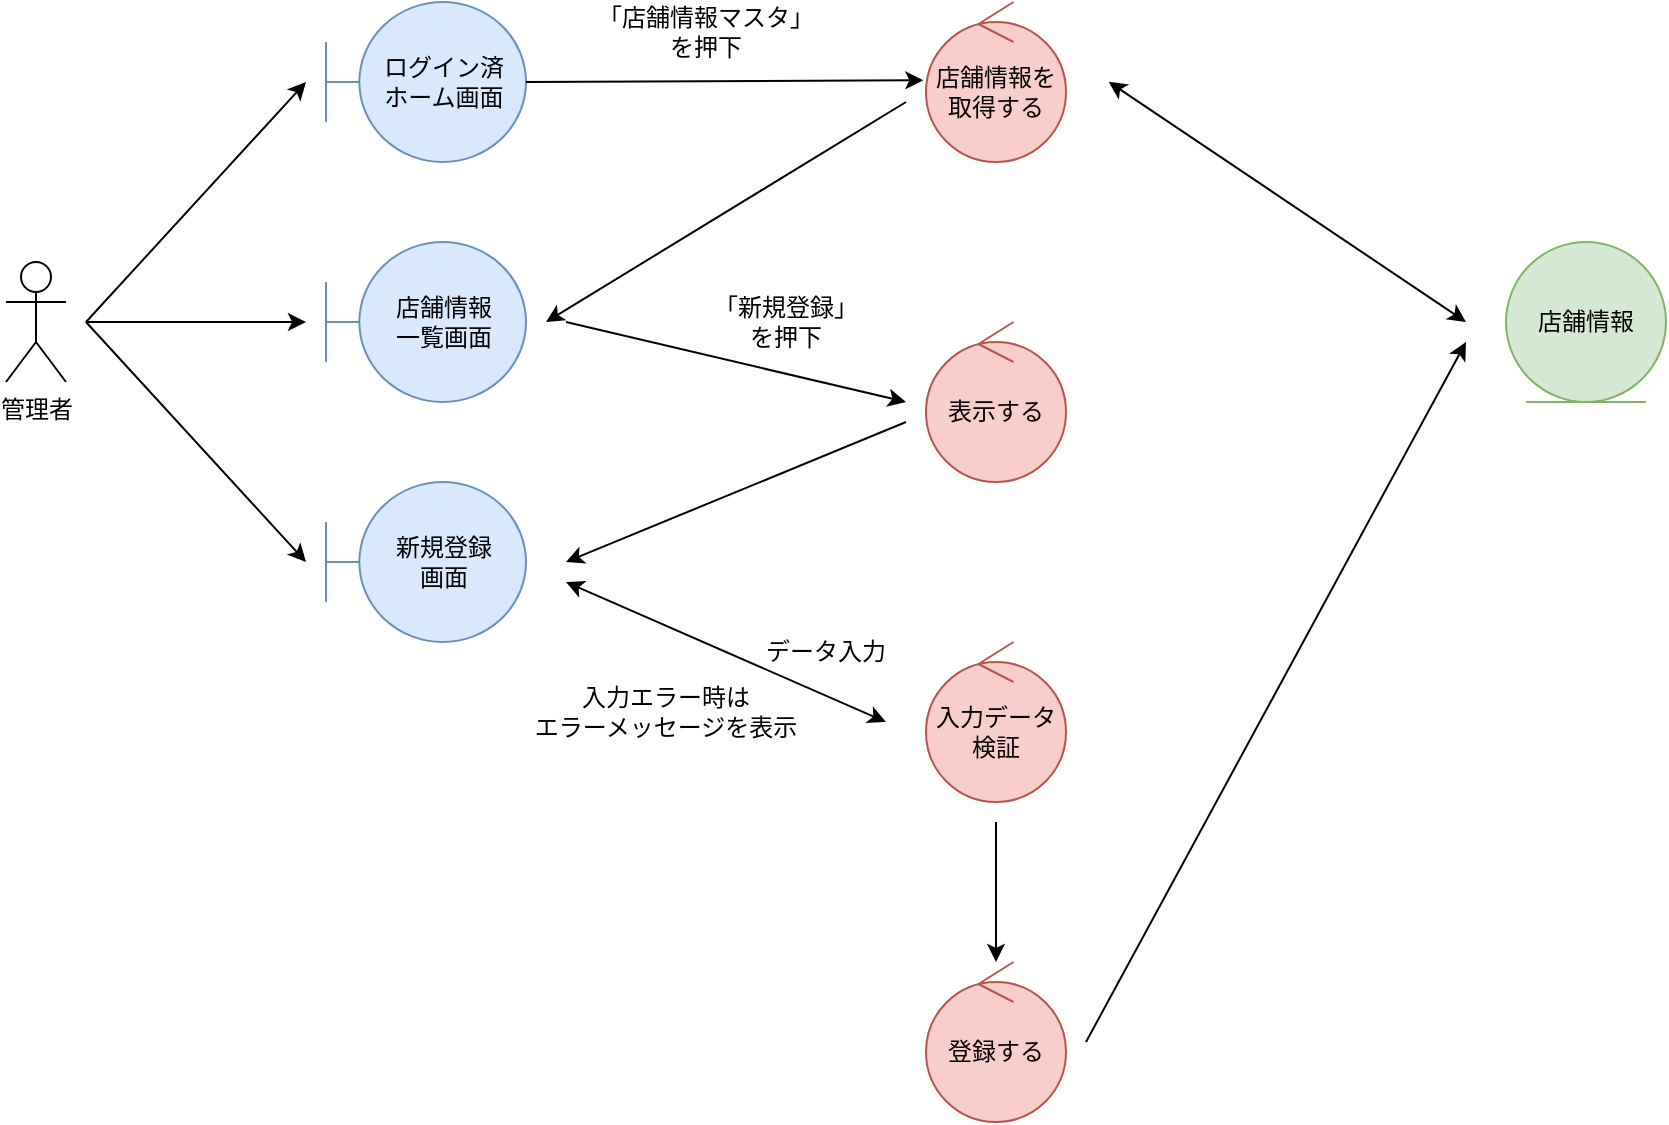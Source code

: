 <mxfile version="15.6.2" type="embed" pages="4">
    <diagram id="jVODoIawKENRUlGQ4qS0" name="*店舗情報管理_登録">
        <mxGraphModel dx="1603" dy="430" grid="1" gridSize="10" guides="1" tooltips="1" connect="1" arrows="1" fold="1" page="1" pageScale="1" pageWidth="827" pageHeight="1169" math="0" shadow="0">
            <root>
                <mxCell id="0"/>
                <mxCell id="1" parent="0"/>
                <mxCell id="2" value="ログイン済&lt;br&gt;ホーム画面" style="shape=umlBoundary;whiteSpace=wrap;html=1;fillColor=#dae8fc;strokeColor=#6c8ebf;" parent="1" vertex="1">
                    <mxGeometry x="120" y="40" width="100" height="80" as="geometry"/>
                </mxCell>
                <mxCell id="3" value="店舗情報&lt;br&gt;一覧画面" style="shape=umlBoundary;whiteSpace=wrap;html=1;fillColor=#dae8fc;strokeColor=#6c8ebf;" parent="1" vertex="1">
                    <mxGeometry x="120" y="160" width="100" height="80" as="geometry"/>
                </mxCell>
                <mxCell id="4" value="店舗情報を取得する" style="ellipse;shape=umlControl;whiteSpace=wrap;html=1;fillColor=#f8cecc;strokeColor=#b85450;" parent="1" vertex="1">
                    <mxGeometry x="420" y="40" width="70" height="80" as="geometry"/>
                </mxCell>
                <mxCell id="5" value="" style="endArrow=classic;html=1;rounded=0;exitX=1;exitY=0.5;exitDx=0;exitDy=0;exitPerimeter=0;entryX=-0.019;entryY=0.489;entryDx=0;entryDy=0;entryPerimeter=0;" parent="1" source="2" target="4" edge="1">
                    <mxGeometry width="50" height="50" relative="1" as="geometry">
                        <mxPoint x="240" y="80" as="sourcePoint"/>
                        <mxPoint x="400" y="80" as="targetPoint"/>
                    </mxGeometry>
                </mxCell>
                <mxCell id="6" value="「店舗情報マスタ」&lt;br&gt;を押下" style="text;html=1;strokeColor=none;fillColor=none;align=center;verticalAlign=middle;whiteSpace=wrap;rounded=0;" parent="1" vertex="1">
                    <mxGeometry x="230" y="40" width="160" height="30" as="geometry"/>
                </mxCell>
                <mxCell id="7" value="管理者" style="shape=umlActor;verticalLabelPosition=bottom;verticalAlign=top;html=1;" parent="1" vertex="1">
                    <mxGeometry x="-40" y="170" width="30" height="60" as="geometry"/>
                </mxCell>
                <mxCell id="8" value="新規登録&lt;br&gt;画面" style="shape=umlBoundary;whiteSpace=wrap;html=1;fillColor=#dae8fc;strokeColor=#6c8ebf;" parent="1" vertex="1">
                    <mxGeometry x="120" y="280" width="100" height="80" as="geometry"/>
                </mxCell>
                <mxCell id="9" value="店舗情報" style="ellipse;shape=umlEntity;whiteSpace=wrap;html=1;fillColor=#d5e8d4;strokeColor=#82b366;" parent="1" vertex="1">
                    <mxGeometry x="710" y="160" width="80" height="80" as="geometry"/>
                </mxCell>
                <mxCell id="10" value="" style="endArrow=classic;html=1;rounded=0;exitX=1;exitY=0.5;exitDx=0;exitDy=0;exitPerimeter=0;startArrow=classic;startFill=1;" parent="1" edge="1">
                    <mxGeometry width="50" height="50" relative="1" as="geometry">
                        <mxPoint x="511.33" y="79.88" as="sourcePoint"/>
                        <mxPoint x="690" y="200.0" as="targetPoint"/>
                    </mxGeometry>
                </mxCell>
                <mxCell id="11" value="" style="endArrow=none;html=1;rounded=0;startArrow=classic;startFill=1;endFill=0;" parent="1" edge="1">
                    <mxGeometry width="50" height="50" relative="1" as="geometry">
                        <mxPoint x="230" y="200.0" as="sourcePoint"/>
                        <mxPoint x="410" y="90" as="targetPoint"/>
                    </mxGeometry>
                </mxCell>
                <mxCell id="12" value="表示する" style="ellipse;shape=umlControl;whiteSpace=wrap;html=1;fillColor=#f8cecc;strokeColor=#b85450;" parent="1" vertex="1">
                    <mxGeometry x="420" y="200" width="70" height="80" as="geometry"/>
                </mxCell>
                <mxCell id="13" value="" style="endArrow=none;html=1;rounded=0;startArrow=classic;startFill=1;endFill=0;" parent="1" edge="1">
                    <mxGeometry width="50" height="50" relative="1" as="geometry">
                        <mxPoint x="410" y="240.0" as="sourcePoint"/>
                        <mxPoint x="240" y="200.0" as="targetPoint"/>
                    </mxGeometry>
                </mxCell>
                <mxCell id="14" value="" style="endArrow=none;html=1;rounded=0;startArrow=classic;startFill=1;endFill=0;" parent="1" edge="1">
                    <mxGeometry width="50" height="50" relative="1" as="geometry">
                        <mxPoint x="240" y="320" as="sourcePoint"/>
                        <mxPoint x="410" y="250.0" as="targetPoint"/>
                    </mxGeometry>
                </mxCell>
                <mxCell id="15" value="入力データ検証" style="ellipse;shape=umlControl;whiteSpace=wrap;html=1;fillColor=#f8cecc;strokeColor=#b85450;" parent="1" vertex="1">
                    <mxGeometry x="420" y="360" width="70" height="80" as="geometry"/>
                </mxCell>
                <mxCell id="16" value="" style="endArrow=classic;html=1;rounded=0;startArrow=classic;startFill=1;endFill=1;" parent="1" edge="1">
                    <mxGeometry width="50" height="50" relative="1" as="geometry">
                        <mxPoint x="400" y="400" as="sourcePoint"/>
                        <mxPoint x="240" y="330" as="targetPoint"/>
                    </mxGeometry>
                </mxCell>
                <mxCell id="17" value="登録する" style="ellipse;shape=umlControl;whiteSpace=wrap;html=1;fillColor=#f8cecc;strokeColor=#b85450;" parent="1" vertex="1">
                    <mxGeometry x="420" y="520" width="70" height="80" as="geometry"/>
                </mxCell>
                <mxCell id="18" value="" style="endArrow=none;html=1;rounded=0;startArrow=classic;startFill=1;endFill=0;" parent="1" source="17" edge="1">
                    <mxGeometry width="50" height="50" relative="1" as="geometry">
                        <mxPoint x="410" y="410" as="sourcePoint"/>
                        <mxPoint x="455" y="450" as="targetPoint"/>
                    </mxGeometry>
                </mxCell>
                <mxCell id="19" value="" style="endArrow=none;html=1;rounded=0;startArrow=classic;startFill=1;endFill=0;" parent="1" edge="1">
                    <mxGeometry width="50" height="50" relative="1" as="geometry">
                        <mxPoint x="690" y="210.0" as="sourcePoint"/>
                        <mxPoint x="500" y="560" as="targetPoint"/>
                    </mxGeometry>
                </mxCell>
                <mxCell id="20" value="データ入力" style="text;html=1;strokeColor=none;fillColor=none;align=center;verticalAlign=middle;whiteSpace=wrap;rounded=0;" parent="1" vertex="1">
                    <mxGeometry x="290" y="350" width="160" height="30" as="geometry"/>
                </mxCell>
                <mxCell id="21" value="「新規登録」&lt;br&gt;を押下" style="text;html=1;strokeColor=none;fillColor=none;align=center;verticalAlign=middle;whiteSpace=wrap;rounded=0;" parent="1" vertex="1">
                    <mxGeometry x="270" y="185" width="160" height="30" as="geometry"/>
                </mxCell>
                <mxCell id="22" value="入力エラー時は&lt;br&gt;エラーメッセージを表示" style="text;html=1;strokeColor=none;fillColor=none;align=center;verticalAlign=middle;whiteSpace=wrap;rounded=0;" parent="1" vertex="1">
                    <mxGeometry x="210" y="380" width="160" height="30" as="geometry"/>
                </mxCell>
                <mxCell id="23" value="" style="endArrow=classic;html=1;rounded=0;" parent="1" edge="1">
                    <mxGeometry width="50" height="50" relative="1" as="geometry">
                        <mxPoint y="200.0" as="sourcePoint"/>
                        <mxPoint x="110" y="200.0" as="targetPoint"/>
                    </mxGeometry>
                </mxCell>
                <mxCell id="24" value="" style="endArrow=classic;html=1;rounded=0;" parent="1" edge="1">
                    <mxGeometry width="50" height="50" relative="1" as="geometry">
                        <mxPoint y="200.0" as="sourcePoint"/>
                        <mxPoint x="110" y="320" as="targetPoint"/>
                    </mxGeometry>
                </mxCell>
                <mxCell id="25" value="" style="endArrow=classic;html=1;rounded=0;" parent="1" edge="1">
                    <mxGeometry width="50" height="50" relative="1" as="geometry">
                        <mxPoint y="200.0" as="sourcePoint"/>
                        <mxPoint x="110" y="80" as="targetPoint"/>
                    </mxGeometry>
                </mxCell>
            </root>
        </mxGraphModel>
    </diagram>
    <diagram id="5ZNruh4ZVD2B1KleNrwZ" name="*店舗情報管理_参照">
        &#xa;
        <mxGraphModel dx="1631" dy="419" grid="1" gridSize="10" guides="1" tooltips="1" connect="1" arrows="1" fold="1" page="1" pageScale="1" pageWidth="827" pageHeight="1169" math="0" shadow="0">
            &#xa;
            <root>
                &#xa;
                <mxCell id="_Xc9pogUit78ZWq-bMxw-0"/>
                &#xa;
                <mxCell id="_Xc9pogUit78ZWq-bMxw-1" parent="_Xc9pogUit78ZWq-bMxw-0"/>
                &#xa;
                <mxCell id="_Xc9pogUit78ZWq-bMxw-2" value="管理者&lt;br&gt;正規社員" style="shape=umlActor;verticalLabelPosition=bottom;verticalAlign=top;html=1;" parent="_Xc9pogUit78ZWq-bMxw-1" vertex="1">
                    &#xa;
                    <mxGeometry x="-70" y="160" width="30" height="60" as="geometry"/>
                    &#xa;
                </mxCell>
                &#xa;
                <mxCell id="_Xc9pogUit78ZWq-bMxw-3" value="ログイン済&lt;br&gt;ホーム画面" style="shape=umlBoundary;whiteSpace=wrap;html=1;fillColor=#dae8fc;strokeColor=#6c8ebf;" parent="_Xc9pogUit78ZWq-bMxw-1" vertex="1">
                    &#xa;
                    <mxGeometry x="120" y="40" width="100" height="80" as="geometry"/>
                    &#xa;
                </mxCell>
                &#xa;
                <mxCell id="_Xc9pogUit78ZWq-bMxw-4" value="店舗情報&lt;br&gt;一覧画面" style="shape=umlBoundary;whiteSpace=wrap;html=1;fillColor=#dae8fc;strokeColor=#6c8ebf;" parent="_Xc9pogUit78ZWq-bMxw-1" vertex="1">
                    &#xa;
                    <mxGeometry x="120" y="160" width="100" height="80" as="geometry"/>
                    &#xa;
                </mxCell>
                &#xa;
                <mxCell id="_Xc9pogUit78ZWq-bMxw-5" value="店舗情報を取得する" style="ellipse;shape=umlControl;whiteSpace=wrap;html=1;fillColor=#f8cecc;strokeColor=#b85450;" parent="_Xc9pogUit78ZWq-bMxw-1" vertex="1">
                    &#xa;
                    <mxGeometry x="420" y="40" width="70" height="80" as="geometry"/>
                    &#xa;
                </mxCell>
                &#xa;
                <mxCell id="_Xc9pogUit78ZWq-bMxw-6" value="店舗情報" style="ellipse;shape=umlEntity;whiteSpace=wrap;html=1;fillColor=#d5e8d4;strokeColor=#82b366;" parent="_Xc9pogUit78ZWq-bMxw-1" vertex="1">
                    &#xa;
                    <mxGeometry x="640" y="120" width="80" height="80" as="geometry"/>
                    &#xa;
                </mxCell>
                &#xa;
                <mxCell id="_Xc9pogUit78ZWq-bMxw-7" value="表示する" style="ellipse;shape=umlControl;whiteSpace=wrap;html=1;fillColor=#f8cecc;strokeColor=#b85450;" parent="_Xc9pogUit78ZWq-bMxw-1" vertex="1">
                    &#xa;
                    <mxGeometry x="420" y="210" width="70" height="80" as="geometry"/>
                    &#xa;
                </mxCell>
                &#xa;
                <mxCell id="_Xc9pogUit78ZWq-bMxw-8" value="詳細画面" style="shape=umlBoundary;whiteSpace=wrap;html=1;fillColor=#dae8fc;strokeColor=#6c8ebf;" parent="_Xc9pogUit78ZWq-bMxw-1" vertex="1">
                    &#xa;
                    <mxGeometry x="120" y="280" width="100" height="80" as="geometry"/>
                    &#xa;
                </mxCell>
                &#xa;
                <mxCell id="_Xc9pogUit78ZWq-bMxw-9" value="" style="endArrow=classic;html=1;rounded=0;exitX=1;exitY=0.5;exitDx=0;exitDy=0;exitPerimeter=0;entryX=-0.019;entryY=0.489;entryDx=0;entryDy=0;entryPerimeter=0;" parent="_Xc9pogUit78ZWq-bMxw-1" source="_Xc9pogUit78ZWq-bMxw-3" target="_Xc9pogUit78ZWq-bMxw-5" edge="1">
                    &#xa;
                    <mxGeometry width="50" height="50" relative="1" as="geometry">
                        &#xa;
                        <mxPoint x="240" y="80" as="sourcePoint"/>
                        &#xa;
                        <mxPoint x="400" y="80" as="targetPoint"/>
                        &#xa;
                    </mxGeometry>
                    &#xa;
                </mxCell>
                &#xa;
                <mxCell id="_Xc9pogUit78ZWq-bMxw-10" value="「店舗情報マスタ」&lt;br&gt;を押下" style="text;html=1;strokeColor=none;fillColor=none;align=center;verticalAlign=middle;whiteSpace=wrap;rounded=0;" parent="_Xc9pogUit78ZWq-bMxw-1" vertex="1">
                    &#xa;
                    <mxGeometry x="230" y="40" width="160" height="30" as="geometry"/>
                    &#xa;
                </mxCell>
                &#xa;
                <mxCell id="_Xc9pogUit78ZWq-bMxw-11" value="" style="endArrow=classic;html=1;rounded=0;" parent="_Xc9pogUit78ZWq-bMxw-1" edge="1">
                    &#xa;
                    <mxGeometry width="50" height="50" relative="1" as="geometry">
                        &#xa;
                        <mxPoint x="410" y="90" as="sourcePoint"/>
                        &#xa;
                        <mxPoint x="240" y="200" as="targetPoint"/>
                        &#xa;
                    </mxGeometry>
                    &#xa;
                </mxCell>
                &#xa;
                <mxCell id="_Xc9pogUit78ZWq-bMxw-12" value="" style="endArrow=classic;html=1;rounded=0;" parent="_Xc9pogUit78ZWq-bMxw-1" edge="1">
                    &#xa;
                    <mxGeometry width="50" height="50" relative="1" as="geometry">
                        &#xa;
                        <mxPoint x="240" y="210" as="sourcePoint"/>
                        &#xa;
                        <mxPoint x="410" y="260" as="targetPoint"/>
                        &#xa;
                    </mxGeometry>
                    &#xa;
                </mxCell>
                &#xa;
                <mxCell id="_Xc9pogUit78ZWq-bMxw-13" value="" style="endArrow=classic;html=1;rounded=0;" parent="_Xc9pogUit78ZWq-bMxw-1" edge="1">
                    &#xa;
                    <mxGeometry width="50" height="50" relative="1" as="geometry">
                        &#xa;
                        <mxPoint x="400" y="270" as="sourcePoint"/>
                        &#xa;
                        <mxPoint x="240" y="320" as="targetPoint"/>
                        &#xa;
                    </mxGeometry>
                    &#xa;
                </mxCell>
                &#xa;
                <mxCell id="_Xc9pogUit78ZWq-bMxw-14" value="" style="endArrow=classic;html=1;rounded=0;startArrow=classic;startFill=1;" parent="_Xc9pogUit78ZWq-bMxw-1" edge="1">
                    &#xa;
                    <mxGeometry width="50" height="50" relative="1" as="geometry">
                        &#xa;
                        <mxPoint x="500" y="80" as="sourcePoint"/>
                        &#xa;
                        <mxPoint x="620" y="160" as="targetPoint"/>
                        &#xa;
                    </mxGeometry>
                    &#xa;
                </mxCell>
                &#xa;
                <mxCell id="_Xc9pogUit78ZWq-bMxw-15" value="" style="endArrow=classic;html=1;rounded=0;" parent="_Xc9pogUit78ZWq-bMxw-1" edge="1">
                    &#xa;
                    <mxGeometry width="50" height="50" relative="1" as="geometry">
                        &#xa;
                        <mxPoint x="-30" y="200" as="sourcePoint"/>
                        &#xa;
                        <mxPoint x="110" y="200" as="targetPoint"/>
                        &#xa;
                    </mxGeometry>
                    &#xa;
                </mxCell>
                &#xa;
                <mxCell id="_Xc9pogUit78ZWq-bMxw-16" value="" style="endArrow=classic;html=1;rounded=0;" parent="_Xc9pogUit78ZWq-bMxw-1" edge="1">
                    &#xa;
                    <mxGeometry width="50" height="50" relative="1" as="geometry">
                        &#xa;
                        <mxPoint x="-20" y="200" as="sourcePoint"/>
                        &#xa;
                        <mxPoint x="110" y="320" as="targetPoint"/>
                        &#xa;
                    </mxGeometry>
                    &#xa;
                </mxCell>
                &#xa;
                <mxCell id="_Xc9pogUit78ZWq-bMxw-17" value="" style="endArrow=classic;html=1;rounded=0;" parent="_Xc9pogUit78ZWq-bMxw-1" edge="1">
                    &#xa;
                    <mxGeometry width="50" height="50" relative="1" as="geometry">
                        &#xa;
                        <mxPoint x="-30" y="200" as="sourcePoint"/>
                        &#xa;
                        <mxPoint x="110" y="80" as="targetPoint"/>
                        &#xa;
                    </mxGeometry>
                    &#xa;
                </mxCell>
                &#xa;
            </root>
            &#xa;
        </mxGraphModel>
        &#xa;
    </diagram>
    <diagram id="ZYYMmXFtu3Mk22IIMQfh" name="*店舗情報管理_編集">
        &#xa;
        <mxGraphModel dx="1631" dy="419" grid="1" gridSize="10" guides="1" tooltips="1" connect="1" arrows="1" fold="1" page="1" pageScale="1" pageWidth="827" pageHeight="1169" math="0" shadow="0">
            &#xa;
            <root>
                &#xa;
                <mxCell id="93FAG6MfeEpUxxQnHOZV-0"/>
                &#xa;
                <mxCell id="93FAG6MfeEpUxxQnHOZV-1" parent="93FAG6MfeEpUxxQnHOZV-0"/>
                &#xa;
                <mxCell id="lndVjVRq391jAt9fA8WN-0" value="管理者" style="shape=umlActor;verticalLabelPosition=bottom;verticalAlign=top;html=1;" parent="93FAG6MfeEpUxxQnHOZV-1" vertex="1">
                    &#xa;
                    <mxGeometry x="-70" y="160" width="30" height="60" as="geometry"/>
                    &#xa;
                </mxCell>
                &#xa;
                <mxCell id="lndVjVRq391jAt9fA8WN-1" value="ログイン済&lt;br&gt;ホーム画面" style="shape=umlBoundary;whiteSpace=wrap;html=1;fillColor=#dae8fc;strokeColor=#6c8ebf;" parent="93FAG6MfeEpUxxQnHOZV-1" vertex="1">
                    &#xa;
                    <mxGeometry x="120" y="40" width="100" height="80" as="geometry"/>
                    &#xa;
                </mxCell>
                &#xa;
                <mxCell id="lndVjVRq391jAt9fA8WN-2" value="店舗情報&lt;br&gt;一覧画面" style="shape=umlBoundary;whiteSpace=wrap;html=1;fillColor=#dae8fc;strokeColor=#6c8ebf;" parent="93FAG6MfeEpUxxQnHOZV-1" vertex="1">
                    &#xa;
                    <mxGeometry x="120" y="160" width="100" height="80" as="geometry"/>
                    &#xa;
                </mxCell>
                &#xa;
                <mxCell id="lndVjVRq391jAt9fA8WN-3" value="店舗情報を取得する" style="ellipse;shape=umlControl;whiteSpace=wrap;html=1;fillColor=#f8cecc;strokeColor=#b85450;" parent="93FAG6MfeEpUxxQnHOZV-1" vertex="1">
                    &#xa;
                    <mxGeometry x="420" y="40" width="70" height="80" as="geometry"/>
                    &#xa;
                </mxCell>
                &#xa;
                <mxCell id="lndVjVRq391jAt9fA8WN-4" value="店舗情報" style="ellipse;shape=umlEntity;whiteSpace=wrap;html=1;fillColor=#d5e8d4;strokeColor=#82b366;" parent="93FAG6MfeEpUxxQnHOZV-1" vertex="1">
                    &#xa;
                    <mxGeometry x="640" y="120" width="80" height="80" as="geometry"/>
                    &#xa;
                </mxCell>
                &#xa;
                <mxCell id="lndVjVRq391jAt9fA8WN-5" value="表示する" style="ellipse;shape=umlControl;whiteSpace=wrap;html=1;fillColor=#f8cecc;strokeColor=#b85450;" parent="93FAG6MfeEpUxxQnHOZV-1" vertex="1">
                    &#xa;
                    <mxGeometry x="420" y="210" width="70" height="80" as="geometry"/>
                    &#xa;
                </mxCell>
                &#xa;
                <mxCell id="lndVjVRq391jAt9fA8WN-6" value="詳細画面" style="shape=umlBoundary;whiteSpace=wrap;html=1;fillColor=#dae8fc;strokeColor=#6c8ebf;" parent="93FAG6MfeEpUxxQnHOZV-1" vertex="1">
                    &#xa;
                    <mxGeometry x="120" y="280" width="100" height="80" as="geometry"/>
                    &#xa;
                </mxCell>
                &#xa;
                <mxCell id="lndVjVRq391jAt9fA8WN-7" value="" style="endArrow=classic;html=1;rounded=0;exitX=1;exitY=0.5;exitDx=0;exitDy=0;exitPerimeter=0;entryX=-0.019;entryY=0.489;entryDx=0;entryDy=0;entryPerimeter=0;" parent="93FAG6MfeEpUxxQnHOZV-1" source="lndVjVRq391jAt9fA8WN-1" target="lndVjVRq391jAt9fA8WN-3" edge="1">
                    &#xa;
                    <mxGeometry width="50" height="50" relative="1" as="geometry">
                        &#xa;
                        <mxPoint x="240" y="80" as="sourcePoint"/>
                        &#xa;
                        <mxPoint x="400" y="80" as="targetPoint"/>
                        &#xa;
                    </mxGeometry>
                    &#xa;
                </mxCell>
                &#xa;
                <mxCell id="lndVjVRq391jAt9fA8WN-8" value="「店舗情報マスタ」&lt;br&gt;を押下" style="text;html=1;strokeColor=none;fillColor=none;align=center;verticalAlign=middle;whiteSpace=wrap;rounded=0;" parent="93FAG6MfeEpUxxQnHOZV-1" vertex="1">
                    &#xa;
                    <mxGeometry x="230" y="40" width="160" height="30" as="geometry"/>
                    &#xa;
                </mxCell>
                &#xa;
                <mxCell id="lndVjVRq391jAt9fA8WN-9" value="" style="endArrow=classic;html=1;rounded=0;" parent="93FAG6MfeEpUxxQnHOZV-1" edge="1">
                    &#xa;
                    <mxGeometry width="50" height="50" relative="1" as="geometry">
                        &#xa;
                        <mxPoint x="410" y="90" as="sourcePoint"/>
                        &#xa;
                        <mxPoint x="240" y="200.0" as="targetPoint"/>
                        &#xa;
                    </mxGeometry>
                    &#xa;
                </mxCell>
                &#xa;
                <mxCell id="lndVjVRq391jAt9fA8WN-10" value="" style="endArrow=classic;html=1;rounded=0;" parent="93FAG6MfeEpUxxQnHOZV-1" edge="1">
                    &#xa;
                    <mxGeometry width="50" height="50" relative="1" as="geometry">
                        &#xa;
                        <mxPoint x="240" y="210.0" as="sourcePoint"/>
                        &#xa;
                        <mxPoint x="410" y="260.0" as="targetPoint"/>
                        &#xa;
                    </mxGeometry>
                    &#xa;
                </mxCell>
                &#xa;
                <mxCell id="lndVjVRq391jAt9fA8WN-11" value="" style="endArrow=classic;html=1;rounded=0;startArrow=classic;startFill=1;" parent="93FAG6MfeEpUxxQnHOZV-1" edge="1">
                    &#xa;
                    <mxGeometry width="50" height="50" relative="1" as="geometry">
                        &#xa;
                        <mxPoint x="400" y="270.0" as="sourcePoint"/>
                        &#xa;
                        <mxPoint x="240" y="320" as="targetPoint"/>
                        &#xa;
                    </mxGeometry>
                    &#xa;
                </mxCell>
                &#xa;
                <mxCell id="lndVjVRq391jAt9fA8WN-12" value="" style="endArrow=classic;html=1;rounded=0;startArrow=classic;startFill=1;" parent="93FAG6MfeEpUxxQnHOZV-1" edge="1">
                    &#xa;
                    <mxGeometry width="50" height="50" relative="1" as="geometry">
                        &#xa;
                        <mxPoint x="500" y="80" as="sourcePoint"/>
                        &#xa;
                        <mxPoint x="620" y="160.0" as="targetPoint"/>
                        &#xa;
                    </mxGeometry>
                    &#xa;
                </mxCell>
                &#xa;
                <mxCell id="lndVjVRq391jAt9fA8WN-13" value="編集画面" style="shape=umlBoundary;whiteSpace=wrap;html=1;fillColor=#dae8fc;strokeColor=#6c8ebf;" parent="93FAG6MfeEpUxxQnHOZV-1" vertex="1">
                    &#xa;
                    <mxGeometry x="120" y="400" width="100" height="80" as="geometry"/>
                    &#xa;
                </mxCell>
                &#xa;
                <mxCell id="lndVjVRq391jAt9fA8WN-14" value="" style="endArrow=classic;html=1;rounded=0;" parent="93FAG6MfeEpUxxQnHOZV-1" edge="1">
                    &#xa;
                    <mxGeometry width="50" height="50" relative="1" as="geometry">
                        &#xa;
                        <mxPoint x="410" y="280.0" as="sourcePoint"/>
                        &#xa;
                        <mxPoint x="240" y="430" as="targetPoint"/>
                        &#xa;
                    </mxGeometry>
                    &#xa;
                </mxCell>
                &#xa;
                <mxCell id="lndVjVRq391jAt9fA8WN-15" value="入力データ検証" style="ellipse;shape=umlControl;whiteSpace=wrap;html=1;fillColor=#f8cecc;strokeColor=#b85450;" parent="93FAG6MfeEpUxxQnHOZV-1" vertex="1">
                    &#xa;
                    <mxGeometry x="420" y="400" width="70" height="80" as="geometry"/>
                    &#xa;
                </mxCell>
                &#xa;
                <mxCell id="lndVjVRq391jAt9fA8WN-16" value="" style="endArrow=classic;html=1;rounded=0;startArrow=classic;startFill=1;" parent="93FAG6MfeEpUxxQnHOZV-1" edge="1">
                    &#xa;
                    <mxGeometry width="50" height="50" relative="1" as="geometry">
                        &#xa;
                        <mxPoint x="240" y="440" as="sourcePoint"/>
                        &#xa;
                        <mxPoint x="410" y="440" as="targetPoint"/>
                        &#xa;
                    </mxGeometry>
                    &#xa;
                </mxCell>
                &#xa;
                <mxCell id="lndVjVRq391jAt9fA8WN-17" value="更新する" style="ellipse;shape=umlControl;whiteSpace=wrap;html=1;fillColor=#f8cecc;strokeColor=#b85450;" parent="93FAG6MfeEpUxxQnHOZV-1" vertex="1">
                    &#xa;
                    <mxGeometry x="520" y="520" width="70" height="80" as="geometry"/>
                    &#xa;
                </mxCell>
                &#xa;
                <mxCell id="lndVjVRq391jAt9fA8WN-18" value="" style="endArrow=classic;html=1;rounded=0;" parent="93FAG6MfeEpUxxQnHOZV-1" target="lndVjVRq391jAt9fA8WN-17" edge="1">
                    &#xa;
                    <mxGeometry width="50" height="50" relative="1" as="geometry">
                        &#xa;
                        <mxPoint x="490" y="490" as="sourcePoint"/>
                        &#xa;
                        <mxPoint x="250" y="440" as="targetPoint"/>
                        &#xa;
                    </mxGeometry>
                    &#xa;
                </mxCell>
                &#xa;
                <mxCell id="lndVjVRq391jAt9fA8WN-19" value="" style="endArrow=classic;html=1;rounded=0;" parent="93FAG6MfeEpUxxQnHOZV-1" edge="1">
                    &#xa;
                    <mxGeometry width="50" height="50" relative="1" as="geometry">
                        &#xa;
                        <mxPoint x="600" y="520" as="sourcePoint"/>
                        &#xa;
                        <mxPoint x="680" y="210.0" as="targetPoint"/>
                        &#xa;
                    </mxGeometry>
                    &#xa;
                </mxCell>
                &#xa;
                <mxCell id="lndVjVRq391jAt9fA8WN-20" value="" style="endArrow=classic;html=1;rounded=0;" parent="93FAG6MfeEpUxxQnHOZV-1" edge="1">
                    &#xa;
                    <mxGeometry width="50" height="50" relative="1" as="geometry">
                        &#xa;
                        <mxPoint x="-30" y="200" as="sourcePoint"/>
                        &#xa;
                        <mxPoint x="110" y="200" as="targetPoint"/>
                        &#xa;
                    </mxGeometry>
                    &#xa;
                </mxCell>
                &#xa;
                <mxCell id="lndVjVRq391jAt9fA8WN-21" value="" style="endArrow=classic;html=1;rounded=0;" parent="93FAG6MfeEpUxxQnHOZV-1" edge="1">
                    &#xa;
                    <mxGeometry width="50" height="50" relative="1" as="geometry">
                        &#xa;
                        <mxPoint x="-30" y="200" as="sourcePoint"/>
                        &#xa;
                        <mxPoint x="110" y="80" as="targetPoint"/>
                        &#xa;
                    </mxGeometry>
                    &#xa;
                </mxCell>
                &#xa;
                <mxCell id="lndVjVRq391jAt9fA8WN-22" value="" style="endArrow=classic;html=1;rounded=0;" parent="93FAG6MfeEpUxxQnHOZV-1" edge="1">
                    &#xa;
                    <mxGeometry width="50" height="50" relative="1" as="geometry">
                        &#xa;
                        <mxPoint x="-30" y="200" as="sourcePoint"/>
                        &#xa;
                        <mxPoint x="110" y="320" as="targetPoint"/>
                        &#xa;
                    </mxGeometry>
                    &#xa;
                </mxCell>
                &#xa;
                <mxCell id="lndVjVRq391jAt9fA8WN-23" value="" style="endArrow=classic;html=1;rounded=0;" parent="93FAG6MfeEpUxxQnHOZV-1" edge="1">
                    &#xa;
                    <mxGeometry width="50" height="50" relative="1" as="geometry">
                        &#xa;
                        <mxPoint x="-30" y="200" as="sourcePoint"/>
                        &#xa;
                        <mxPoint x="110" y="440" as="targetPoint"/>
                        &#xa;
                    </mxGeometry>
                    &#xa;
                </mxCell>
                &#xa;
            </root>
            &#xa;
        </mxGraphModel>
        &#xa;
    </diagram>
    <diagram id="qbqidalhQFrXY6O5so0-" name="*店舗情報管理_削除">
        <mxGraphModel dx="1603" dy="430" grid="1" gridSize="10" guides="1" tooltips="1" connect="1" arrows="1" fold="1" page="1" pageScale="1" pageWidth="827" pageHeight="1169" math="0" shadow="0">
            <root>
                <mxCell id="pgIEK5VLe9uCVyxUXyG3-0"/>
                <mxCell id="pgIEK5VLe9uCVyxUXyG3-1" parent="pgIEK5VLe9uCVyxUXyG3-0"/>
                <mxCell id="BuymapO6wXgAYLyDvu3Y-0" value="管理者" style="shape=umlActor;verticalLabelPosition=bottom;verticalAlign=top;html=1;" parent="pgIEK5VLe9uCVyxUXyG3-1" vertex="1">
                    <mxGeometry x="-70" y="160" width="30" height="60" as="geometry"/>
                </mxCell>
                <mxCell id="BuymapO6wXgAYLyDvu3Y-1" value="ログイン済&lt;br&gt;ホーム画面" style="shape=umlBoundary;whiteSpace=wrap;html=1;fillColor=#dae8fc;strokeColor=#6c8ebf;" parent="pgIEK5VLe9uCVyxUXyG3-1" vertex="1">
                    <mxGeometry x="120" y="40" width="100" height="80" as="geometry"/>
                </mxCell>
                <mxCell id="BuymapO6wXgAYLyDvu3Y-2" value="店舗情報&lt;br&gt;一覧画面" style="shape=umlBoundary;whiteSpace=wrap;html=1;fillColor=#dae8fc;strokeColor=#6c8ebf;" parent="pgIEK5VLe9uCVyxUXyG3-1" vertex="1">
                    <mxGeometry x="120" y="160" width="100" height="80" as="geometry"/>
                </mxCell>
                <mxCell id="BuymapO6wXgAYLyDvu3Y-3" value="店舗情報&lt;br&gt;を取得する" style="ellipse;shape=umlControl;whiteSpace=wrap;html=1;fillColor=#f8cecc;strokeColor=#b85450;" parent="pgIEK5VLe9uCVyxUXyG3-1" vertex="1">
                    <mxGeometry x="420" y="40" width="70" height="80" as="geometry"/>
                </mxCell>
                <mxCell id="BuymapO6wXgAYLyDvu3Y-4" value="店舗情報" style="ellipse;shape=umlEntity;whiteSpace=wrap;html=1;fillColor=#d5e8d4;strokeColor=#82b366;" parent="pgIEK5VLe9uCVyxUXyG3-1" vertex="1">
                    <mxGeometry x="640" y="120" width="80" height="80" as="geometry"/>
                </mxCell>
                <mxCell id="BuymapO6wXgAYLyDvu3Y-5" value="表示する" style="ellipse;shape=umlControl;whiteSpace=wrap;html=1;fillColor=#f8cecc;strokeColor=#b85450;" parent="pgIEK5VLe9uCVyxUXyG3-1" vertex="1">
                    <mxGeometry x="420" y="210" width="70" height="80" as="geometry"/>
                </mxCell>
                <mxCell id="BuymapO6wXgAYLyDvu3Y-6" value="詳細画面" style="shape=umlBoundary;whiteSpace=wrap;html=1;fillColor=#dae8fc;strokeColor=#6c8ebf;" parent="pgIEK5VLe9uCVyxUXyG3-1" vertex="1">
                    <mxGeometry x="120" y="280" width="100" height="80" as="geometry"/>
                </mxCell>
                <mxCell id="BuymapO6wXgAYLyDvu3Y-7" value="" style="endArrow=classic;html=1;rounded=0;exitX=1;exitY=0.5;exitDx=0;exitDy=0;exitPerimeter=0;entryX=-0.019;entryY=0.489;entryDx=0;entryDy=0;entryPerimeter=0;" parent="pgIEK5VLe9uCVyxUXyG3-1" source="BuymapO6wXgAYLyDvu3Y-1" target="BuymapO6wXgAYLyDvu3Y-3" edge="1">
                    <mxGeometry width="50" height="50" relative="1" as="geometry">
                        <mxPoint x="240" y="80" as="sourcePoint"/>
                        <mxPoint x="400" y="80" as="targetPoint"/>
                    </mxGeometry>
                </mxCell>
                <mxCell id="BuymapO6wXgAYLyDvu3Y-8" value="「店舗情報マスタ」&lt;br&gt;を押下" style="text;html=1;strokeColor=none;fillColor=none;align=center;verticalAlign=middle;whiteSpace=wrap;rounded=0;" parent="pgIEK5VLe9uCVyxUXyG3-1" vertex="1">
                    <mxGeometry x="230" y="40" width="160" height="30" as="geometry"/>
                </mxCell>
                <mxCell id="BuymapO6wXgAYLyDvu3Y-9" value="" style="endArrow=classic;html=1;rounded=0;" parent="pgIEK5VLe9uCVyxUXyG3-1" edge="1">
                    <mxGeometry width="50" height="50" relative="1" as="geometry">
                        <mxPoint x="410" y="90" as="sourcePoint"/>
                        <mxPoint x="240" y="200" as="targetPoint"/>
                    </mxGeometry>
                </mxCell>
                <mxCell id="BuymapO6wXgAYLyDvu3Y-10" value="" style="endArrow=classic;html=1;rounded=0;" parent="pgIEK5VLe9uCVyxUXyG3-1" edge="1">
                    <mxGeometry width="50" height="50" relative="1" as="geometry">
                        <mxPoint x="240" y="210" as="sourcePoint"/>
                        <mxPoint x="410" y="260" as="targetPoint"/>
                    </mxGeometry>
                </mxCell>
                <mxCell id="BuymapO6wXgAYLyDvu3Y-11" value="" style="endArrow=classic;html=1;rounded=0;startArrow=classic;startFill=1;" parent="pgIEK5VLe9uCVyxUXyG3-1" edge="1">
                    <mxGeometry width="50" height="50" relative="1" as="geometry">
                        <mxPoint x="500" y="80" as="sourcePoint"/>
                        <mxPoint x="620" y="160" as="targetPoint"/>
                    </mxGeometry>
                </mxCell>
                <mxCell id="BuymapO6wXgAYLyDvu3Y-12" value="削除する" style="ellipse;shape=umlControl;whiteSpace=wrap;html=1;fillColor=#f8cecc;strokeColor=#b85450;" parent="pgIEK5VLe9uCVyxUXyG3-1" vertex="1">
                    <mxGeometry x="414" y="360" width="70" height="80" as="geometry"/>
                </mxCell>
                <mxCell id="BuymapO6wXgAYLyDvu3Y-13" value="" style="endArrow=classic;html=1;rounded=0;" parent="pgIEK5VLe9uCVyxUXyG3-1" edge="1">
                    <mxGeometry width="50" height="50" relative="1" as="geometry">
                        <mxPoint x="490" y="400" as="sourcePoint"/>
                        <mxPoint x="680" y="210" as="targetPoint"/>
                    </mxGeometry>
                </mxCell>
                <mxCell id="BuymapO6wXgAYLyDvu3Y-14" value="" style="endArrow=classic;html=1;rounded=0;" parent="pgIEK5VLe9uCVyxUXyG3-1" edge="1">
                    <mxGeometry width="50" height="50" relative="1" as="geometry">
                        <mxPoint x="400" y="270" as="sourcePoint"/>
                        <mxPoint x="240" y="320" as="targetPoint"/>
                    </mxGeometry>
                </mxCell>
                <mxCell id="BuymapO6wXgAYLyDvu3Y-15" value="" style="endArrow=classic;html=1;rounded=0;" parent="pgIEK5VLe9uCVyxUXyG3-1" edge="1">
                    <mxGeometry width="50" height="50" relative="1" as="geometry">
                        <mxPoint x="240" y="330" as="sourcePoint"/>
                        <mxPoint x="400" y="400" as="targetPoint"/>
                    </mxGeometry>
                </mxCell>
                <mxCell id="BuymapO6wXgAYLyDvu3Y-16" value="" style="endArrow=classic;html=1;rounded=0;" parent="pgIEK5VLe9uCVyxUXyG3-1" edge="1">
                    <mxGeometry width="50" height="50" relative="1" as="geometry">
                        <mxPoint x="-30" y="200" as="sourcePoint"/>
                        <mxPoint x="110" y="200" as="targetPoint"/>
                    </mxGeometry>
                </mxCell>
                <mxCell id="BuymapO6wXgAYLyDvu3Y-17" value="" style="endArrow=classic;html=1;rounded=0;" parent="pgIEK5VLe9uCVyxUXyG3-1" edge="1">
                    <mxGeometry width="50" height="50" relative="1" as="geometry">
                        <mxPoint x="-30" y="200" as="sourcePoint"/>
                        <mxPoint x="110" y="320" as="targetPoint"/>
                    </mxGeometry>
                </mxCell>
                <mxCell id="BuymapO6wXgAYLyDvu3Y-18" value="" style="endArrow=classic;html=1;rounded=0;" parent="pgIEK5VLe9uCVyxUXyG3-1" edge="1">
                    <mxGeometry width="50" height="50" relative="1" as="geometry">
                        <mxPoint x="-30" y="200" as="sourcePoint"/>
                        <mxPoint x="110" y="80" as="targetPoint"/>
                    </mxGeometry>
                </mxCell>
            </root>
        </mxGraphModel>
    </diagram>
</mxfile>